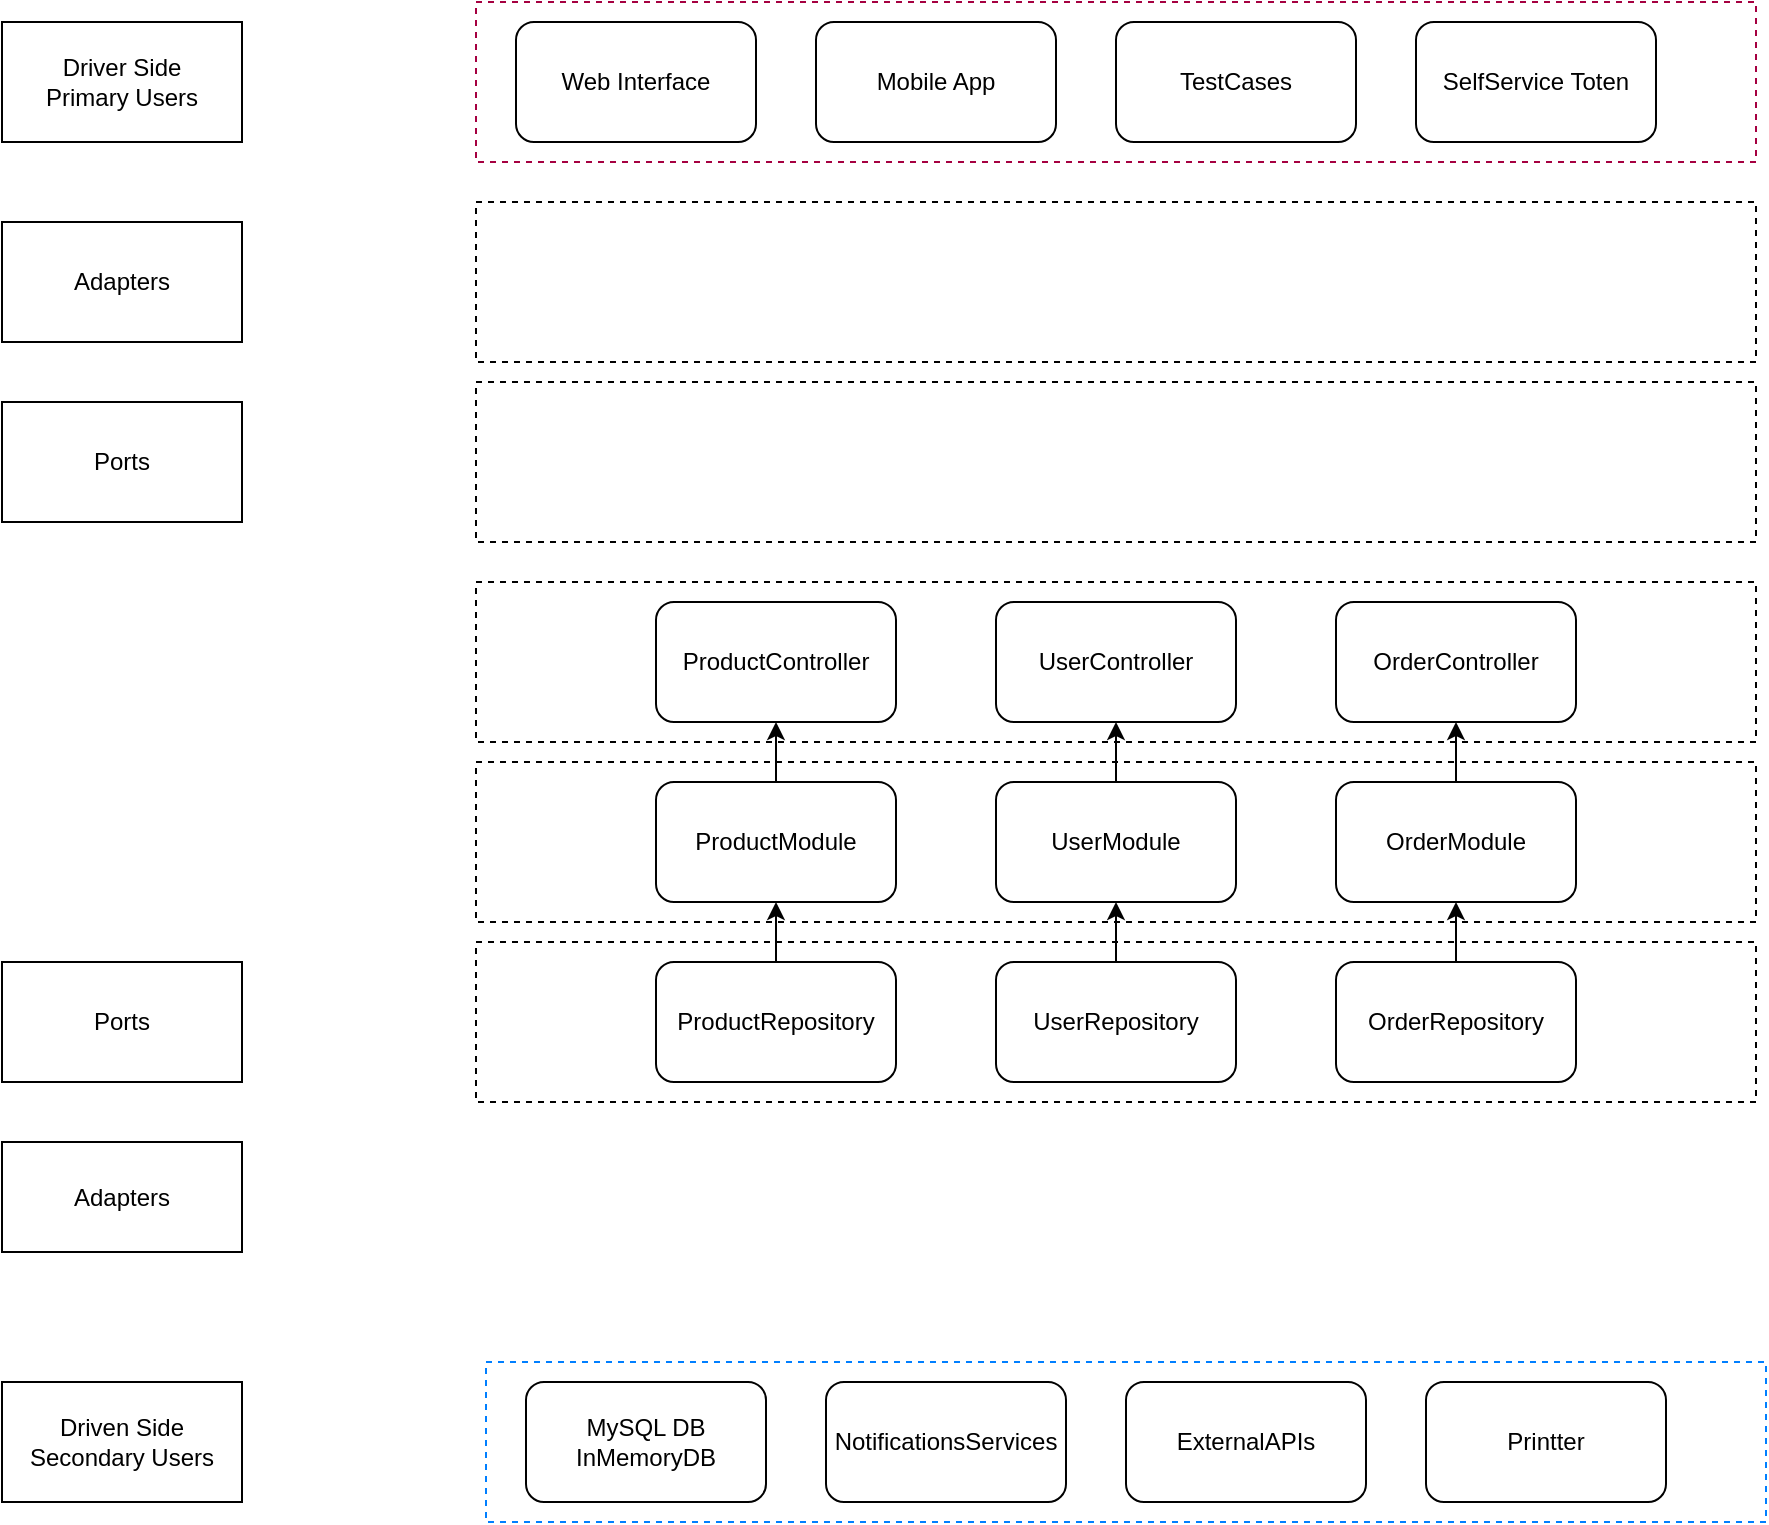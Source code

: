 <mxfile version="21.5.0" type="device">
  <diagram name="Página-1" id="WrPxRDc-FlkA26pwA6Gm">
    <mxGraphModel dx="1687" dy="899" grid="1" gridSize="10" guides="1" tooltips="1" connect="1" arrows="1" fold="1" page="1" pageScale="1" pageWidth="1600" pageHeight="900" math="0" shadow="0">
      <root>
        <mxCell id="0" />
        <mxCell id="1" parent="0" />
        <mxCell id="NCG2S4DG2DZjMfyoJW7h-22" value="" style="rounded=0;whiteSpace=wrap;html=1;fillColor=none;dashed=1;strokeColor=#007FFF;" vertex="1" parent="1">
          <mxGeometry x="482" y="740" width="640" height="80" as="geometry" />
        </mxCell>
        <mxCell id="NCG2S4DG2DZjMfyoJW7h-37" value="" style="rounded=0;whiteSpace=wrap;html=1;fillColor=none;dashed=1;" vertex="1" parent="1">
          <mxGeometry x="477" y="350" width="640" height="80" as="geometry" />
        </mxCell>
        <mxCell id="NCG2S4DG2DZjMfyoJW7h-32" style="edgeStyle=orthogonalEdgeStyle;rounded=0;orthogonalLoop=1;jettySize=auto;html=1;exitX=0.5;exitY=0;exitDx=0;exitDy=0;entryX=0.5;entryY=1;entryDx=0;entryDy=0;" edge="1" parent="1" source="NCG2S4DG2DZjMfyoJW7h-7" target="NCG2S4DG2DZjMfyoJW7h-14">
          <mxGeometry relative="1" as="geometry" />
        </mxCell>
        <mxCell id="NCG2S4DG2DZjMfyoJW7h-7" value="UserModule" style="rounded=1;whiteSpace=wrap;html=1;" vertex="1" parent="1">
          <mxGeometry x="737" y="450" width="120" height="60" as="geometry" />
        </mxCell>
        <mxCell id="NCG2S4DG2DZjMfyoJW7h-31" style="edgeStyle=orthogonalEdgeStyle;rounded=0;orthogonalLoop=1;jettySize=auto;html=1;exitX=0.5;exitY=0;exitDx=0;exitDy=0;" edge="1" parent="1" source="NCG2S4DG2DZjMfyoJW7h-8" target="NCG2S4DG2DZjMfyoJW7h-15">
          <mxGeometry relative="1" as="geometry" />
        </mxCell>
        <mxCell id="NCG2S4DG2DZjMfyoJW7h-8" value="ProductModule" style="rounded=1;whiteSpace=wrap;html=1;" vertex="1" parent="1">
          <mxGeometry x="567" y="450" width="120" height="60" as="geometry" />
        </mxCell>
        <mxCell id="NCG2S4DG2DZjMfyoJW7h-33" style="edgeStyle=orthogonalEdgeStyle;rounded=0;orthogonalLoop=1;jettySize=auto;html=1;exitX=0.5;exitY=0;exitDx=0;exitDy=0;entryX=0.5;entryY=1;entryDx=0;entryDy=0;" edge="1" parent="1" source="NCG2S4DG2DZjMfyoJW7h-9" target="NCG2S4DG2DZjMfyoJW7h-16">
          <mxGeometry relative="1" as="geometry" />
        </mxCell>
        <mxCell id="NCG2S4DG2DZjMfyoJW7h-9" value="OrderModule" style="rounded=1;whiteSpace=wrap;html=1;" vertex="1" parent="1">
          <mxGeometry x="907" y="450" width="120" height="60" as="geometry" />
        </mxCell>
        <mxCell id="NCG2S4DG2DZjMfyoJW7h-28" style="edgeStyle=orthogonalEdgeStyle;rounded=0;orthogonalLoop=1;jettySize=auto;html=1;exitX=0.5;exitY=0;exitDx=0;exitDy=0;entryX=0.5;entryY=1;entryDx=0;entryDy=0;" edge="1" parent="1" source="NCG2S4DG2DZjMfyoJW7h-10" target="NCG2S4DG2DZjMfyoJW7h-8">
          <mxGeometry relative="1" as="geometry" />
        </mxCell>
        <mxCell id="NCG2S4DG2DZjMfyoJW7h-10" value="ProductRepository" style="rounded=1;whiteSpace=wrap;html=1;" vertex="1" parent="1">
          <mxGeometry x="567" y="540" width="120" height="60" as="geometry" />
        </mxCell>
        <mxCell id="NCG2S4DG2DZjMfyoJW7h-29" style="edgeStyle=orthogonalEdgeStyle;rounded=0;orthogonalLoop=1;jettySize=auto;html=1;exitX=0.5;exitY=0;exitDx=0;exitDy=0;entryX=0.5;entryY=1;entryDx=0;entryDy=0;" edge="1" parent="1" source="NCG2S4DG2DZjMfyoJW7h-11" target="NCG2S4DG2DZjMfyoJW7h-7">
          <mxGeometry relative="1" as="geometry" />
        </mxCell>
        <mxCell id="NCG2S4DG2DZjMfyoJW7h-11" value="UserRepository" style="rounded=1;whiteSpace=wrap;html=1;" vertex="1" parent="1">
          <mxGeometry x="737" y="540" width="120" height="60" as="geometry" />
        </mxCell>
        <mxCell id="NCG2S4DG2DZjMfyoJW7h-30" style="edgeStyle=orthogonalEdgeStyle;rounded=0;orthogonalLoop=1;jettySize=auto;html=1;exitX=0.5;exitY=0;exitDx=0;exitDy=0;entryX=0.5;entryY=1;entryDx=0;entryDy=0;" edge="1" parent="1" source="NCG2S4DG2DZjMfyoJW7h-12" target="NCG2S4DG2DZjMfyoJW7h-9">
          <mxGeometry relative="1" as="geometry" />
        </mxCell>
        <mxCell id="NCG2S4DG2DZjMfyoJW7h-12" value="OrderRepository" style="rounded=1;whiteSpace=wrap;html=1;" vertex="1" parent="1">
          <mxGeometry x="907" y="540" width="120" height="60" as="geometry" />
        </mxCell>
        <mxCell id="NCG2S4DG2DZjMfyoJW7h-13" value="NotificationsServices" style="rounded=1;whiteSpace=wrap;html=1;" vertex="1" parent="1">
          <mxGeometry x="652" y="750" width="120" height="60" as="geometry" />
        </mxCell>
        <mxCell id="NCG2S4DG2DZjMfyoJW7h-14" value="UserController" style="rounded=1;whiteSpace=wrap;html=1;" vertex="1" parent="1">
          <mxGeometry x="737" y="360" width="120" height="60" as="geometry" />
        </mxCell>
        <mxCell id="NCG2S4DG2DZjMfyoJW7h-15" value="ProductController" style="rounded=1;whiteSpace=wrap;html=1;" vertex="1" parent="1">
          <mxGeometry x="567" y="360" width="120" height="60" as="geometry" />
        </mxCell>
        <mxCell id="NCG2S4DG2DZjMfyoJW7h-16" value="OrderController" style="rounded=1;whiteSpace=wrap;html=1;" vertex="1" parent="1">
          <mxGeometry x="907" y="360" width="120" height="60" as="geometry" />
        </mxCell>
        <mxCell id="NCG2S4DG2DZjMfyoJW7h-24" value="Driven Side&lt;br&gt;Secondary Users" style="rounded=0;whiteSpace=wrap;html=1;" vertex="1" parent="1">
          <mxGeometry x="240" y="750" width="120" height="60" as="geometry" />
        </mxCell>
        <mxCell id="NCG2S4DG2DZjMfyoJW7h-35" value="" style="rounded=0;whiteSpace=wrap;html=1;fillColor=none;dashed=1;" vertex="1" parent="1">
          <mxGeometry x="477" y="530" width="640" height="80" as="geometry" />
        </mxCell>
        <mxCell id="NCG2S4DG2DZjMfyoJW7h-36" value="" style="rounded=0;whiteSpace=wrap;html=1;fillColor=none;dashed=1;" vertex="1" parent="1">
          <mxGeometry x="477" y="440" width="640" height="80" as="geometry" />
        </mxCell>
        <mxCell id="NCG2S4DG2DZjMfyoJW7h-39" value="" style="rounded=0;whiteSpace=wrap;html=1;fillColor=none;dashed=1;fontColor=#ffffff;strokeColor=#A50040;" vertex="1" parent="1">
          <mxGeometry x="477" y="60" width="640" height="80" as="geometry" />
        </mxCell>
        <mxCell id="NCG2S4DG2DZjMfyoJW7h-40" value="Driver Side&lt;br&gt;Primary Users" style="rounded=0;whiteSpace=wrap;html=1;" vertex="1" parent="1">
          <mxGeometry x="240" y="70" width="120" height="60" as="geometry" />
        </mxCell>
        <mxCell id="NCG2S4DG2DZjMfyoJW7h-41" value="Web Interface" style="rounded=1;whiteSpace=wrap;html=1;" vertex="1" parent="1">
          <mxGeometry x="497" y="70" width="120" height="60" as="geometry" />
        </mxCell>
        <mxCell id="NCG2S4DG2DZjMfyoJW7h-42" value="Mobile App" style="rounded=1;whiteSpace=wrap;html=1;" vertex="1" parent="1">
          <mxGeometry x="647" y="70" width="120" height="60" as="geometry" />
        </mxCell>
        <mxCell id="NCG2S4DG2DZjMfyoJW7h-43" value="TestCases" style="rounded=1;whiteSpace=wrap;html=1;" vertex="1" parent="1">
          <mxGeometry x="797" y="70" width="120" height="60" as="geometry" />
        </mxCell>
        <mxCell id="NCG2S4DG2DZjMfyoJW7h-44" value="SelfService Toten" style="rounded=1;whiteSpace=wrap;html=1;" vertex="1" parent="1">
          <mxGeometry x="947" y="70" width="120" height="60" as="geometry" />
        </mxCell>
        <mxCell id="NCG2S4DG2DZjMfyoJW7h-45" value="ExternalAPIs" style="rounded=1;whiteSpace=wrap;html=1;" vertex="1" parent="1">
          <mxGeometry x="802" y="750" width="120" height="60" as="geometry" />
        </mxCell>
        <mxCell id="NCG2S4DG2DZjMfyoJW7h-46" value="Printter" style="rounded=1;whiteSpace=wrap;html=1;" vertex="1" parent="1">
          <mxGeometry x="952" y="750" width="120" height="60" as="geometry" />
        </mxCell>
        <mxCell id="NCG2S4DG2DZjMfyoJW7h-47" value="MySQL DB&lt;br&gt;InMemoryDB" style="rounded=1;whiteSpace=wrap;html=1;" vertex="1" parent="1">
          <mxGeometry x="502" y="750" width="120" height="60" as="geometry" />
        </mxCell>
        <mxCell id="NCG2S4DG2DZjMfyoJW7h-49" value="" style="rounded=0;whiteSpace=wrap;html=1;fillColor=none;dashed=1;" vertex="1" parent="1">
          <mxGeometry x="477" y="160" width="640" height="80" as="geometry" />
        </mxCell>
        <mxCell id="NCG2S4DG2DZjMfyoJW7h-50" value="Ports" style="rounded=0;whiteSpace=wrap;html=1;" vertex="1" parent="1">
          <mxGeometry x="240" y="260" width="120" height="60" as="geometry" />
        </mxCell>
        <mxCell id="NCG2S4DG2DZjMfyoJW7h-51" value="Adapters" style="rounded=0;whiteSpace=wrap;html=1;" vertex="1" parent="1">
          <mxGeometry x="240" y="170" width="120" height="60" as="geometry" />
        </mxCell>
        <mxCell id="NCG2S4DG2DZjMfyoJW7h-52" value="" style="rounded=0;whiteSpace=wrap;html=1;fillColor=none;dashed=1;" vertex="1" parent="1">
          <mxGeometry x="477" y="250" width="640" height="80" as="geometry" />
        </mxCell>
        <mxCell id="NCG2S4DG2DZjMfyoJW7h-53" value="Ports" style="rounded=0;whiteSpace=wrap;html=1;" vertex="1" parent="1">
          <mxGeometry x="240" y="540" width="120" height="60" as="geometry" />
        </mxCell>
        <mxCell id="NCG2S4DG2DZjMfyoJW7h-54" value="Adapters" style="rounded=0;whiteSpace=wrap;html=1;" vertex="1" parent="1">
          <mxGeometry x="240" y="630" width="120" height="55" as="geometry" />
        </mxCell>
      </root>
    </mxGraphModel>
  </diagram>
</mxfile>
